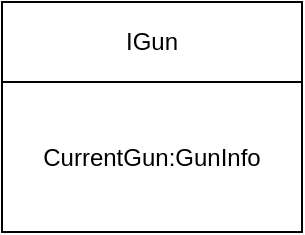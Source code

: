 <mxfile version="20.2.2" type="github">
  <diagram id="La5-blvGE7-tQWZtybyk" name="第 1 页">
    <mxGraphModel dx="716" dy="380" grid="1" gridSize="10" guides="1" tooltips="1" connect="1" arrows="1" fold="1" page="1" pageScale="1" pageWidth="827" pageHeight="1169" math="0" shadow="0">
      <root>
        <mxCell id="0" />
        <mxCell id="1" parent="0" />
        <mxCell id="m1_zrr5u4e3Uu1mELBsT-80" value="" style="shape=table;startSize=0;container=1;collapsible=0;childLayout=tableLayout;" vertex="1" parent="1">
          <mxGeometry x="110" y="140" width="150" height="115" as="geometry" />
        </mxCell>
        <mxCell id="m1_zrr5u4e3Uu1mELBsT-81" value="" style="shape=tableRow;horizontal=0;startSize=0;swimlaneHead=0;swimlaneBody=0;top=0;left=0;bottom=0;right=0;collapsible=0;dropTarget=0;fillColor=none;points=[[0,0.5],[1,0.5]];portConstraint=eastwest;" vertex="1" parent="m1_zrr5u4e3Uu1mELBsT-80">
          <mxGeometry width="150" height="40" as="geometry" />
        </mxCell>
        <mxCell id="m1_zrr5u4e3Uu1mELBsT-82" value="IGun" style="shape=partialRectangle;html=1;whiteSpace=wrap;connectable=0;overflow=hidden;fillColor=none;top=0;left=0;bottom=0;right=0;pointerEvents=1;" vertex="1" parent="m1_zrr5u4e3Uu1mELBsT-81">
          <mxGeometry width="150" height="40" as="geometry">
            <mxRectangle width="150" height="40" as="alternateBounds" />
          </mxGeometry>
        </mxCell>
        <mxCell id="m1_zrr5u4e3Uu1mELBsT-83" value="" style="shape=tableRow;horizontal=0;startSize=0;swimlaneHead=0;swimlaneBody=0;top=0;left=0;bottom=0;right=0;collapsible=0;dropTarget=0;fillColor=none;points=[[0,0.5],[1,0.5]];portConstraint=eastwest;" vertex="1" parent="m1_zrr5u4e3Uu1mELBsT-80">
          <mxGeometry y="40" width="150" height="75" as="geometry" />
        </mxCell>
        <mxCell id="m1_zrr5u4e3Uu1mELBsT-84" value="CurrentGun:GunInfo" style="shape=partialRectangle;html=1;whiteSpace=wrap;connectable=0;overflow=hidden;fillColor=none;top=0;left=0;bottom=0;right=0;pointerEvents=1;" vertex="1" parent="m1_zrr5u4e3Uu1mELBsT-83">
          <mxGeometry width="150" height="75" as="geometry">
            <mxRectangle width="150" height="75" as="alternateBounds" />
          </mxGeometry>
        </mxCell>
      </root>
    </mxGraphModel>
  </diagram>
</mxfile>
